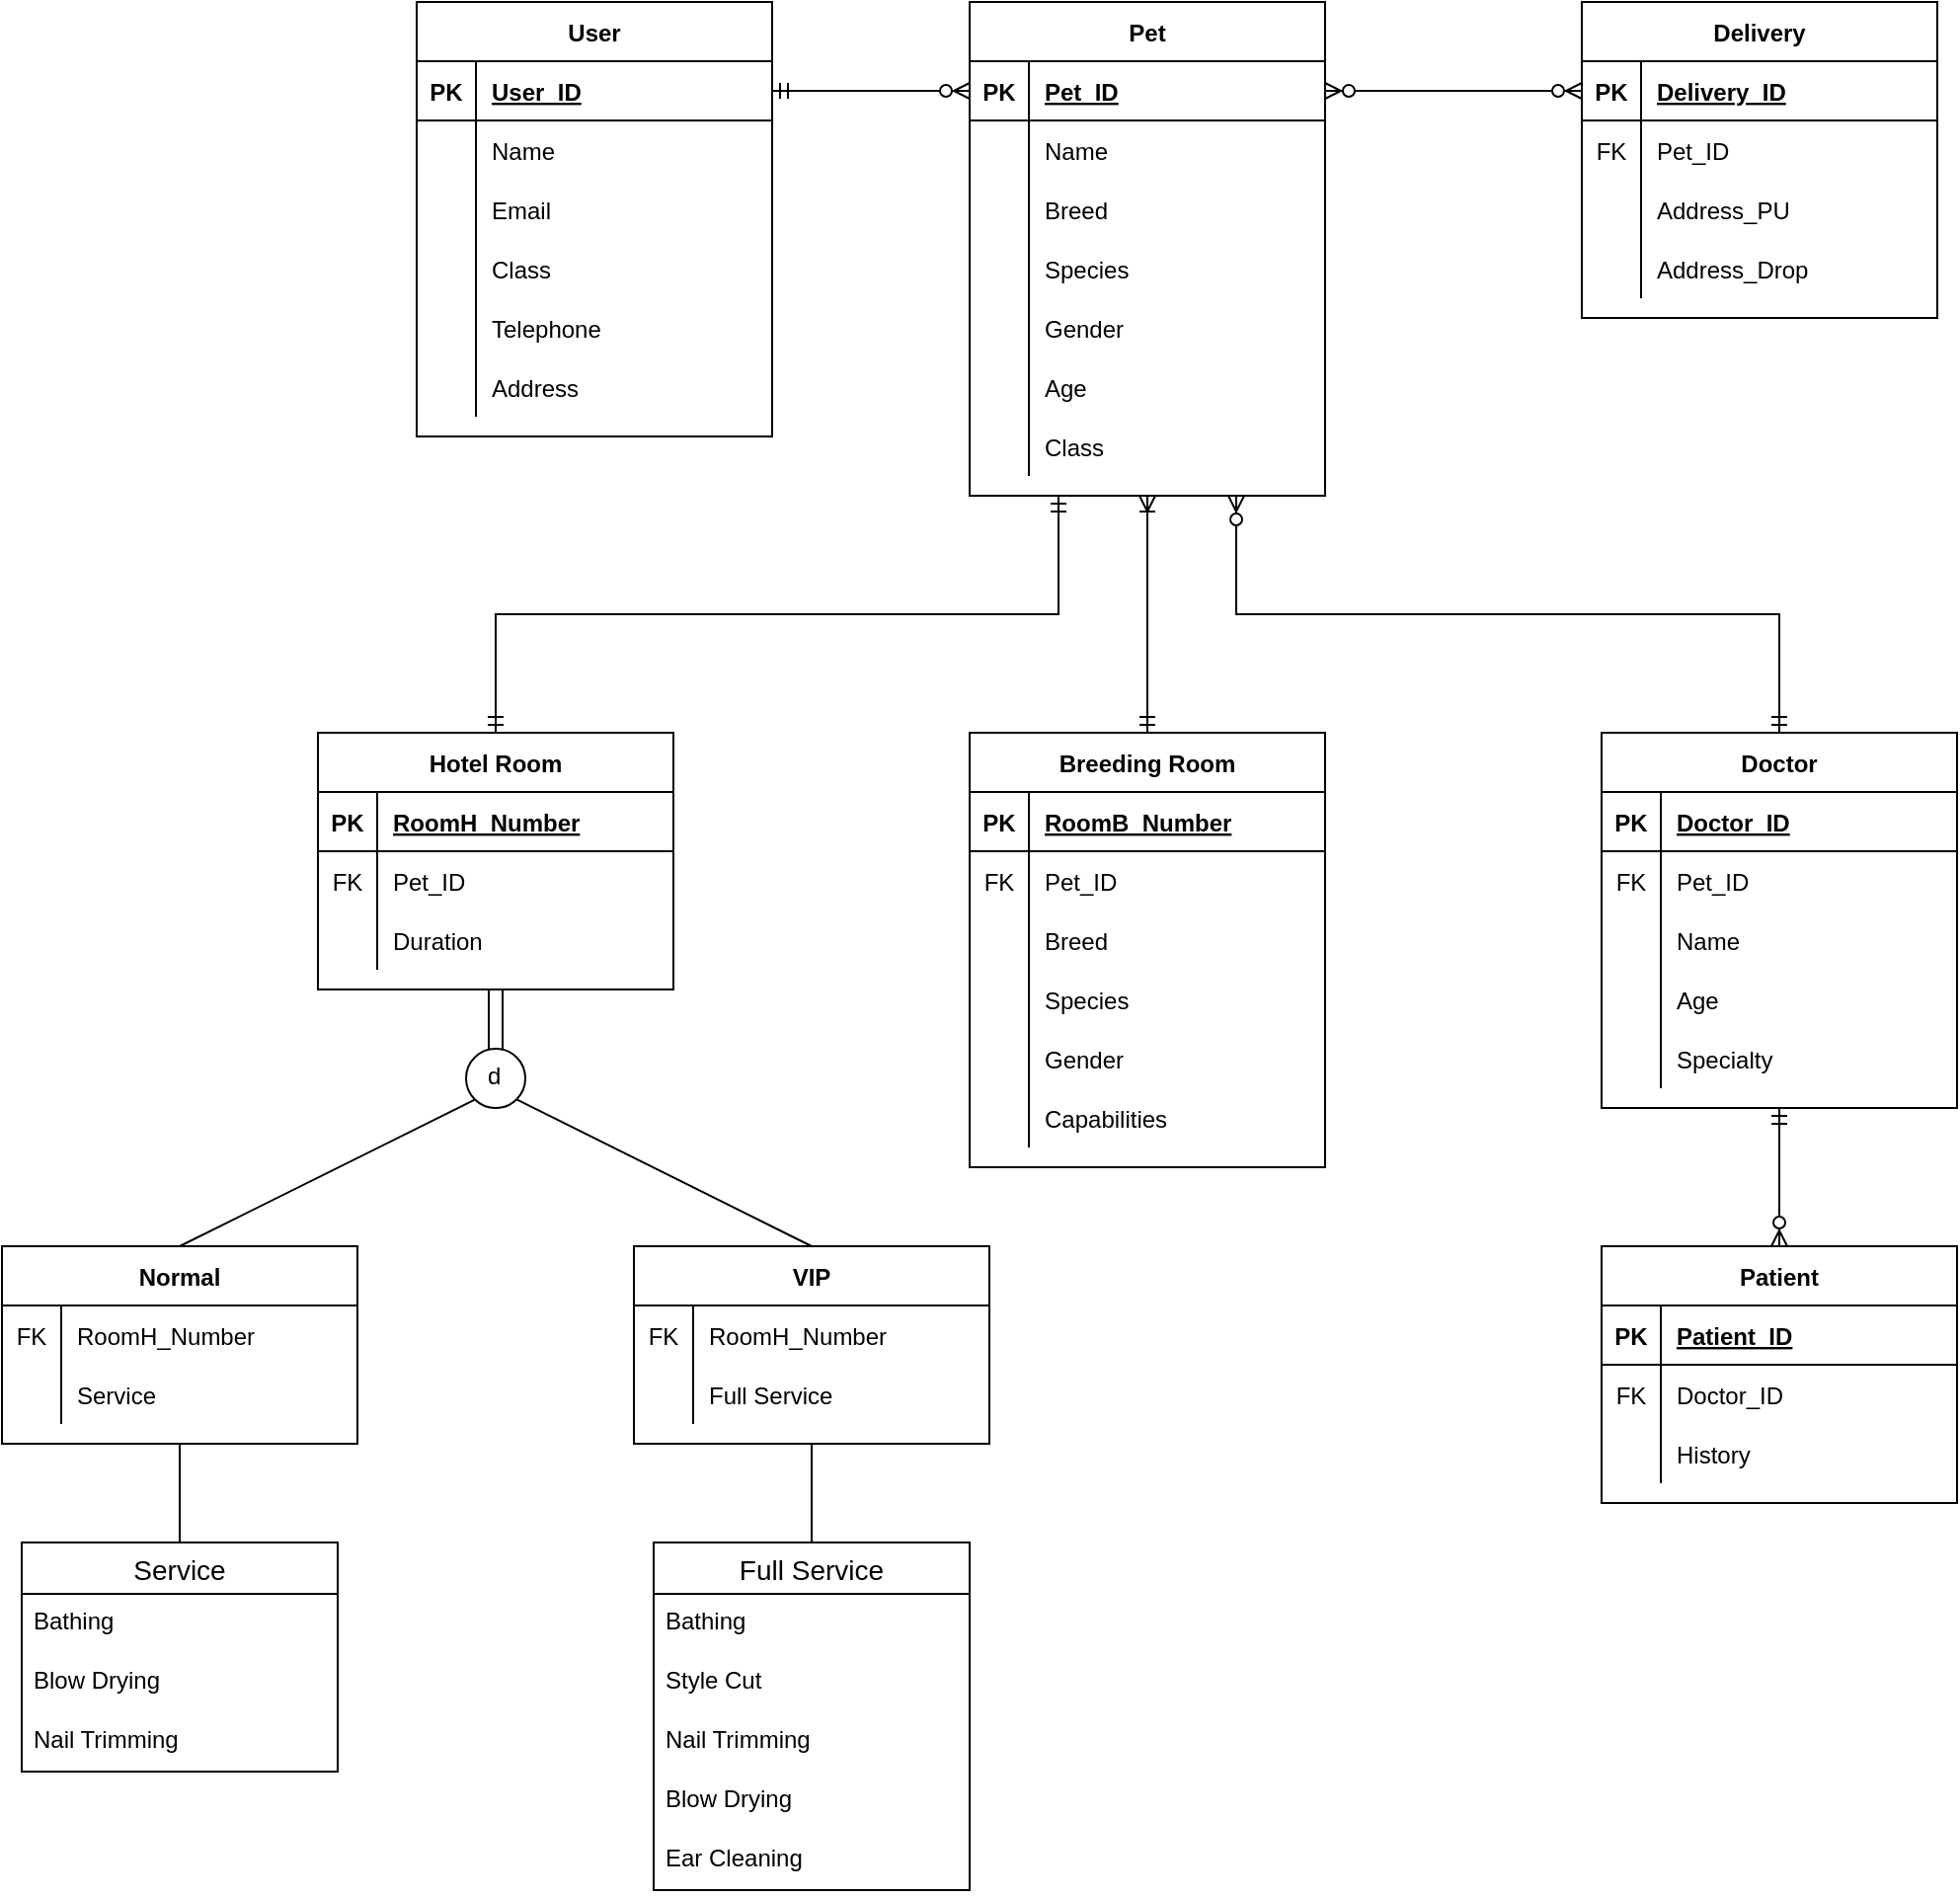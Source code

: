 <mxfile version="15.6.8" type="github">
  <diagram id="2J634cxyii3OIA9NPOQA" name="Page-1">
    <mxGraphModel dx="2052" dy="511" grid="1" gridSize="10" guides="1" tooltips="1" connect="1" arrows="1" fold="1" page="1" pageScale="1" pageWidth="850" pageHeight="1100" math="0" shadow="0">
      <root>
        <mxCell id="0" />
        <mxCell id="1" parent="0" />
        <mxCell id="Y-wysNFGWq9ybCaBHq09-54" value="Pet" style="shape=table;startSize=30;container=1;collapsible=1;childLayout=tableLayout;fixedRows=1;rowLines=0;fontStyle=1;align=center;resizeLast=1;" vertex="1" parent="1">
          <mxGeometry x="380" y="70" width="180" height="250" as="geometry" />
        </mxCell>
        <mxCell id="Y-wysNFGWq9ybCaBHq09-55" value="" style="shape=partialRectangle;collapsible=0;dropTarget=0;pointerEvents=0;fillColor=none;top=0;left=0;bottom=1;right=0;points=[[0,0.5],[1,0.5]];portConstraint=eastwest;" vertex="1" parent="Y-wysNFGWq9ybCaBHq09-54">
          <mxGeometry y="30" width="180" height="30" as="geometry" />
        </mxCell>
        <mxCell id="Y-wysNFGWq9ybCaBHq09-56" value="PK" style="shape=partialRectangle;connectable=0;fillColor=none;top=0;left=0;bottom=0;right=0;fontStyle=1;overflow=hidden;" vertex="1" parent="Y-wysNFGWq9ybCaBHq09-55">
          <mxGeometry width="30" height="30" as="geometry">
            <mxRectangle width="30" height="30" as="alternateBounds" />
          </mxGeometry>
        </mxCell>
        <mxCell id="Y-wysNFGWq9ybCaBHq09-57" value="Pet_ID" style="shape=partialRectangle;connectable=0;fillColor=none;top=0;left=0;bottom=0;right=0;align=left;spacingLeft=6;fontStyle=5;overflow=hidden;" vertex="1" parent="Y-wysNFGWq9ybCaBHq09-55">
          <mxGeometry x="30" width="150" height="30" as="geometry">
            <mxRectangle width="150" height="30" as="alternateBounds" />
          </mxGeometry>
        </mxCell>
        <mxCell id="Y-wysNFGWq9ybCaBHq09-58" value="" style="shape=partialRectangle;collapsible=0;dropTarget=0;pointerEvents=0;fillColor=none;top=0;left=0;bottom=0;right=0;points=[[0,0.5],[1,0.5]];portConstraint=eastwest;" vertex="1" parent="Y-wysNFGWq9ybCaBHq09-54">
          <mxGeometry y="60" width="180" height="30" as="geometry" />
        </mxCell>
        <mxCell id="Y-wysNFGWq9ybCaBHq09-59" value="" style="shape=partialRectangle;connectable=0;fillColor=none;top=0;left=0;bottom=0;right=0;editable=1;overflow=hidden;" vertex="1" parent="Y-wysNFGWq9ybCaBHq09-58">
          <mxGeometry width="30" height="30" as="geometry">
            <mxRectangle width="30" height="30" as="alternateBounds" />
          </mxGeometry>
        </mxCell>
        <mxCell id="Y-wysNFGWq9ybCaBHq09-60" value="Name" style="shape=partialRectangle;connectable=0;fillColor=none;top=0;left=0;bottom=0;right=0;align=left;spacingLeft=6;overflow=hidden;" vertex="1" parent="Y-wysNFGWq9ybCaBHq09-58">
          <mxGeometry x="30" width="150" height="30" as="geometry">
            <mxRectangle width="150" height="30" as="alternateBounds" />
          </mxGeometry>
        </mxCell>
        <mxCell id="Y-wysNFGWq9ybCaBHq09-61" value="" style="shape=partialRectangle;collapsible=0;dropTarget=0;pointerEvents=0;fillColor=none;top=0;left=0;bottom=0;right=0;points=[[0,0.5],[1,0.5]];portConstraint=eastwest;" vertex="1" parent="Y-wysNFGWq9ybCaBHq09-54">
          <mxGeometry y="90" width="180" height="30" as="geometry" />
        </mxCell>
        <mxCell id="Y-wysNFGWq9ybCaBHq09-62" value="" style="shape=partialRectangle;connectable=0;fillColor=none;top=0;left=0;bottom=0;right=0;editable=1;overflow=hidden;" vertex="1" parent="Y-wysNFGWq9ybCaBHq09-61">
          <mxGeometry width="30" height="30" as="geometry">
            <mxRectangle width="30" height="30" as="alternateBounds" />
          </mxGeometry>
        </mxCell>
        <mxCell id="Y-wysNFGWq9ybCaBHq09-63" value="Breed" style="shape=partialRectangle;connectable=0;fillColor=none;top=0;left=0;bottom=0;right=0;align=left;spacingLeft=6;overflow=hidden;" vertex="1" parent="Y-wysNFGWq9ybCaBHq09-61">
          <mxGeometry x="30" width="150" height="30" as="geometry">
            <mxRectangle width="150" height="30" as="alternateBounds" />
          </mxGeometry>
        </mxCell>
        <mxCell id="Y-wysNFGWq9ybCaBHq09-76" style="shape=partialRectangle;collapsible=0;dropTarget=0;pointerEvents=0;fillColor=none;top=0;left=0;bottom=0;right=0;points=[[0,0.5],[1,0.5]];portConstraint=eastwest;" vertex="1" parent="Y-wysNFGWq9ybCaBHq09-54">
          <mxGeometry y="120" width="180" height="30" as="geometry" />
        </mxCell>
        <mxCell id="Y-wysNFGWq9ybCaBHq09-77" style="shape=partialRectangle;connectable=0;fillColor=none;top=0;left=0;bottom=0;right=0;editable=1;overflow=hidden;" vertex="1" parent="Y-wysNFGWq9ybCaBHq09-76">
          <mxGeometry width="30" height="30" as="geometry">
            <mxRectangle width="30" height="30" as="alternateBounds" />
          </mxGeometry>
        </mxCell>
        <mxCell id="Y-wysNFGWq9ybCaBHq09-78" value="Species" style="shape=partialRectangle;connectable=0;fillColor=none;top=0;left=0;bottom=0;right=0;align=left;spacingLeft=6;overflow=hidden;" vertex="1" parent="Y-wysNFGWq9ybCaBHq09-76">
          <mxGeometry x="30" width="150" height="30" as="geometry">
            <mxRectangle width="150" height="30" as="alternateBounds" />
          </mxGeometry>
        </mxCell>
        <mxCell id="Y-wysNFGWq9ybCaBHq09-64" value="" style="shape=partialRectangle;collapsible=0;dropTarget=0;pointerEvents=0;fillColor=none;top=0;left=0;bottom=0;right=0;points=[[0,0.5],[1,0.5]];portConstraint=eastwest;" vertex="1" parent="Y-wysNFGWq9ybCaBHq09-54">
          <mxGeometry y="150" width="180" height="30" as="geometry" />
        </mxCell>
        <mxCell id="Y-wysNFGWq9ybCaBHq09-65" value="" style="shape=partialRectangle;connectable=0;fillColor=none;top=0;left=0;bottom=0;right=0;editable=1;overflow=hidden;" vertex="1" parent="Y-wysNFGWq9ybCaBHq09-64">
          <mxGeometry width="30" height="30" as="geometry">
            <mxRectangle width="30" height="30" as="alternateBounds" />
          </mxGeometry>
        </mxCell>
        <mxCell id="Y-wysNFGWq9ybCaBHq09-66" value="Gender" style="shape=partialRectangle;connectable=0;fillColor=none;top=0;left=0;bottom=0;right=0;align=left;spacingLeft=6;overflow=hidden;" vertex="1" parent="Y-wysNFGWq9ybCaBHq09-64">
          <mxGeometry x="30" width="150" height="30" as="geometry">
            <mxRectangle width="150" height="30" as="alternateBounds" />
          </mxGeometry>
        </mxCell>
        <mxCell id="Y-wysNFGWq9ybCaBHq09-67" style="shape=partialRectangle;collapsible=0;dropTarget=0;pointerEvents=0;fillColor=none;top=0;left=0;bottom=0;right=0;points=[[0,0.5],[1,0.5]];portConstraint=eastwest;" vertex="1" parent="Y-wysNFGWq9ybCaBHq09-54">
          <mxGeometry y="180" width="180" height="30" as="geometry" />
        </mxCell>
        <mxCell id="Y-wysNFGWq9ybCaBHq09-68" style="shape=partialRectangle;connectable=0;fillColor=none;top=0;left=0;bottom=0;right=0;editable=1;overflow=hidden;" vertex="1" parent="Y-wysNFGWq9ybCaBHq09-67">
          <mxGeometry width="30" height="30" as="geometry">
            <mxRectangle width="30" height="30" as="alternateBounds" />
          </mxGeometry>
        </mxCell>
        <mxCell id="Y-wysNFGWq9ybCaBHq09-69" value="Age" style="shape=partialRectangle;connectable=0;fillColor=none;top=0;left=0;bottom=0;right=0;align=left;spacingLeft=6;overflow=hidden;" vertex="1" parent="Y-wysNFGWq9ybCaBHq09-67">
          <mxGeometry x="30" width="150" height="30" as="geometry">
            <mxRectangle width="150" height="30" as="alternateBounds" />
          </mxGeometry>
        </mxCell>
        <mxCell id="Y-wysNFGWq9ybCaBHq09-73" style="shape=partialRectangle;collapsible=0;dropTarget=0;pointerEvents=0;fillColor=none;top=0;left=0;bottom=0;right=0;points=[[0,0.5],[1,0.5]];portConstraint=eastwest;" vertex="1" parent="Y-wysNFGWq9ybCaBHq09-54">
          <mxGeometry y="210" width="180" height="30" as="geometry" />
        </mxCell>
        <mxCell id="Y-wysNFGWq9ybCaBHq09-74" style="shape=partialRectangle;connectable=0;fillColor=none;top=0;left=0;bottom=0;right=0;editable=1;overflow=hidden;" vertex="1" parent="Y-wysNFGWq9ybCaBHq09-73">
          <mxGeometry width="30" height="30" as="geometry">
            <mxRectangle width="30" height="30" as="alternateBounds" />
          </mxGeometry>
        </mxCell>
        <mxCell id="Y-wysNFGWq9ybCaBHq09-75" value="Class" style="shape=partialRectangle;connectable=0;fillColor=none;top=0;left=0;bottom=0;right=0;align=left;spacingLeft=6;overflow=hidden;" vertex="1" parent="Y-wysNFGWq9ybCaBHq09-73">
          <mxGeometry x="30" width="150" height="30" as="geometry">
            <mxRectangle width="150" height="30" as="alternateBounds" />
          </mxGeometry>
        </mxCell>
        <mxCell id="Y-wysNFGWq9ybCaBHq09-141" value="Delivery" style="shape=table;startSize=30;container=1;collapsible=1;childLayout=tableLayout;fixedRows=1;rowLines=0;fontStyle=1;align=center;resizeLast=1;" vertex="1" parent="1">
          <mxGeometry x="690" y="70" width="180" height="160" as="geometry" />
        </mxCell>
        <mxCell id="Y-wysNFGWq9ybCaBHq09-142" value="" style="shape=partialRectangle;collapsible=0;dropTarget=0;pointerEvents=0;fillColor=none;top=0;left=0;bottom=1;right=0;points=[[0,0.5],[1,0.5]];portConstraint=eastwest;" vertex="1" parent="Y-wysNFGWq9ybCaBHq09-141">
          <mxGeometry y="30" width="180" height="30" as="geometry" />
        </mxCell>
        <mxCell id="Y-wysNFGWq9ybCaBHq09-143" value="PK" style="shape=partialRectangle;connectable=0;fillColor=none;top=0;left=0;bottom=0;right=0;fontStyle=1;overflow=hidden;" vertex="1" parent="Y-wysNFGWq9ybCaBHq09-142">
          <mxGeometry width="30" height="30" as="geometry">
            <mxRectangle width="30" height="30" as="alternateBounds" />
          </mxGeometry>
        </mxCell>
        <mxCell id="Y-wysNFGWq9ybCaBHq09-144" value="Delivery_ID" style="shape=partialRectangle;connectable=0;fillColor=none;top=0;left=0;bottom=0;right=0;align=left;spacingLeft=6;fontStyle=5;overflow=hidden;" vertex="1" parent="Y-wysNFGWq9ybCaBHq09-142">
          <mxGeometry x="30" width="150" height="30" as="geometry">
            <mxRectangle width="150" height="30" as="alternateBounds" />
          </mxGeometry>
        </mxCell>
        <mxCell id="Y-wysNFGWq9ybCaBHq09-145" value="" style="shape=partialRectangle;collapsible=0;dropTarget=0;pointerEvents=0;fillColor=none;top=0;left=0;bottom=0;right=0;points=[[0,0.5],[1,0.5]];portConstraint=eastwest;" vertex="1" parent="Y-wysNFGWq9ybCaBHq09-141">
          <mxGeometry y="60" width="180" height="30" as="geometry" />
        </mxCell>
        <mxCell id="Y-wysNFGWq9ybCaBHq09-146" value="FK" style="shape=partialRectangle;connectable=0;fillColor=none;top=0;left=0;bottom=0;right=0;editable=1;overflow=hidden;" vertex="1" parent="Y-wysNFGWq9ybCaBHq09-145">
          <mxGeometry width="30" height="30" as="geometry">
            <mxRectangle width="30" height="30" as="alternateBounds" />
          </mxGeometry>
        </mxCell>
        <mxCell id="Y-wysNFGWq9ybCaBHq09-147" value="Pet_ID" style="shape=partialRectangle;connectable=0;fillColor=none;top=0;left=0;bottom=0;right=0;align=left;spacingLeft=6;overflow=hidden;" vertex="1" parent="Y-wysNFGWq9ybCaBHq09-145">
          <mxGeometry x="30" width="150" height="30" as="geometry">
            <mxRectangle width="150" height="30" as="alternateBounds" />
          </mxGeometry>
        </mxCell>
        <mxCell id="Y-wysNFGWq9ybCaBHq09-148" value="" style="shape=partialRectangle;collapsible=0;dropTarget=0;pointerEvents=0;fillColor=none;top=0;left=0;bottom=0;right=0;points=[[0,0.5],[1,0.5]];portConstraint=eastwest;" vertex="1" parent="Y-wysNFGWq9ybCaBHq09-141">
          <mxGeometry y="90" width="180" height="30" as="geometry" />
        </mxCell>
        <mxCell id="Y-wysNFGWq9ybCaBHq09-149" value="" style="shape=partialRectangle;connectable=0;fillColor=none;top=0;left=0;bottom=0;right=0;editable=1;overflow=hidden;" vertex="1" parent="Y-wysNFGWq9ybCaBHq09-148">
          <mxGeometry width="30" height="30" as="geometry">
            <mxRectangle width="30" height="30" as="alternateBounds" />
          </mxGeometry>
        </mxCell>
        <mxCell id="Y-wysNFGWq9ybCaBHq09-150" value="Address_PU" style="shape=partialRectangle;connectable=0;fillColor=none;top=0;left=0;bottom=0;right=0;align=left;spacingLeft=6;overflow=hidden;" vertex="1" parent="Y-wysNFGWq9ybCaBHq09-148">
          <mxGeometry x="30" width="150" height="30" as="geometry">
            <mxRectangle width="150" height="30" as="alternateBounds" />
          </mxGeometry>
        </mxCell>
        <mxCell id="Y-wysNFGWq9ybCaBHq09-151" value="" style="shape=partialRectangle;collapsible=0;dropTarget=0;pointerEvents=0;fillColor=none;top=0;left=0;bottom=0;right=0;points=[[0,0.5],[1,0.5]];portConstraint=eastwest;" vertex="1" parent="Y-wysNFGWq9ybCaBHq09-141">
          <mxGeometry y="120" width="180" height="30" as="geometry" />
        </mxCell>
        <mxCell id="Y-wysNFGWq9ybCaBHq09-152" value="" style="shape=partialRectangle;connectable=0;fillColor=none;top=0;left=0;bottom=0;right=0;editable=1;overflow=hidden;" vertex="1" parent="Y-wysNFGWq9ybCaBHq09-151">
          <mxGeometry width="30" height="30" as="geometry">
            <mxRectangle width="30" height="30" as="alternateBounds" />
          </mxGeometry>
        </mxCell>
        <mxCell id="Y-wysNFGWq9ybCaBHq09-153" value="Address_Drop" style="shape=partialRectangle;connectable=0;fillColor=none;top=0;left=0;bottom=0;right=0;align=left;spacingLeft=6;overflow=hidden;" vertex="1" parent="Y-wysNFGWq9ybCaBHq09-151">
          <mxGeometry x="30" width="150" height="30" as="geometry">
            <mxRectangle width="150" height="30" as="alternateBounds" />
          </mxGeometry>
        </mxCell>
        <mxCell id="Y-wysNFGWq9ybCaBHq09-167" value="Hotel Room" style="shape=table;startSize=30;container=1;collapsible=1;childLayout=tableLayout;fixedRows=1;rowLines=0;fontStyle=1;align=center;resizeLast=1;" vertex="1" parent="1">
          <mxGeometry x="50" y="440" width="180" height="130" as="geometry" />
        </mxCell>
        <mxCell id="Y-wysNFGWq9ybCaBHq09-168" value="" style="shape=partialRectangle;collapsible=0;dropTarget=0;pointerEvents=0;fillColor=none;top=0;left=0;bottom=1;right=0;points=[[0,0.5],[1,0.5]];portConstraint=eastwest;" vertex="1" parent="Y-wysNFGWq9ybCaBHq09-167">
          <mxGeometry y="30" width="180" height="30" as="geometry" />
        </mxCell>
        <mxCell id="Y-wysNFGWq9ybCaBHq09-169" value="PK" style="shape=partialRectangle;connectable=0;fillColor=none;top=0;left=0;bottom=0;right=0;fontStyle=1;overflow=hidden;" vertex="1" parent="Y-wysNFGWq9ybCaBHq09-168">
          <mxGeometry width="30" height="30" as="geometry">
            <mxRectangle width="30" height="30" as="alternateBounds" />
          </mxGeometry>
        </mxCell>
        <mxCell id="Y-wysNFGWq9ybCaBHq09-170" value="RoomH_Number" style="shape=partialRectangle;connectable=0;fillColor=none;top=0;left=0;bottom=0;right=0;align=left;spacingLeft=6;fontStyle=5;overflow=hidden;" vertex="1" parent="Y-wysNFGWq9ybCaBHq09-168">
          <mxGeometry x="30" width="150" height="30" as="geometry">
            <mxRectangle width="150" height="30" as="alternateBounds" />
          </mxGeometry>
        </mxCell>
        <mxCell id="Y-wysNFGWq9ybCaBHq09-171" value="" style="shape=partialRectangle;collapsible=0;dropTarget=0;pointerEvents=0;fillColor=none;top=0;left=0;bottom=0;right=0;points=[[0,0.5],[1,0.5]];portConstraint=eastwest;" vertex="1" parent="Y-wysNFGWq9ybCaBHq09-167">
          <mxGeometry y="60" width="180" height="30" as="geometry" />
        </mxCell>
        <mxCell id="Y-wysNFGWq9ybCaBHq09-172" value="FK" style="shape=partialRectangle;connectable=0;fillColor=none;top=0;left=0;bottom=0;right=0;editable=1;overflow=hidden;" vertex="1" parent="Y-wysNFGWq9ybCaBHq09-171">
          <mxGeometry width="30" height="30" as="geometry">
            <mxRectangle width="30" height="30" as="alternateBounds" />
          </mxGeometry>
        </mxCell>
        <mxCell id="Y-wysNFGWq9ybCaBHq09-173" value="Pet_ID" style="shape=partialRectangle;connectable=0;fillColor=none;top=0;left=0;bottom=0;right=0;align=left;spacingLeft=6;overflow=hidden;" vertex="1" parent="Y-wysNFGWq9ybCaBHq09-171">
          <mxGeometry x="30" width="150" height="30" as="geometry">
            <mxRectangle width="150" height="30" as="alternateBounds" />
          </mxGeometry>
        </mxCell>
        <mxCell id="Y-wysNFGWq9ybCaBHq09-177" value="" style="shape=partialRectangle;collapsible=0;dropTarget=0;pointerEvents=0;fillColor=none;top=0;left=0;bottom=0;right=0;points=[[0,0.5],[1,0.5]];portConstraint=eastwest;" vertex="1" parent="Y-wysNFGWq9ybCaBHq09-167">
          <mxGeometry y="90" width="180" height="30" as="geometry" />
        </mxCell>
        <mxCell id="Y-wysNFGWq9ybCaBHq09-178" value="" style="shape=partialRectangle;connectable=0;fillColor=none;top=0;left=0;bottom=0;right=0;editable=1;overflow=hidden;" vertex="1" parent="Y-wysNFGWq9ybCaBHq09-177">
          <mxGeometry width="30" height="30" as="geometry">
            <mxRectangle width="30" height="30" as="alternateBounds" />
          </mxGeometry>
        </mxCell>
        <mxCell id="Y-wysNFGWq9ybCaBHq09-179" value="Duration" style="shape=partialRectangle;connectable=0;fillColor=none;top=0;left=0;bottom=0;right=0;align=left;spacingLeft=6;overflow=hidden;" vertex="1" parent="Y-wysNFGWq9ybCaBHq09-177">
          <mxGeometry x="30" width="150" height="30" as="geometry">
            <mxRectangle width="150" height="30" as="alternateBounds" />
          </mxGeometry>
        </mxCell>
        <mxCell id="Y-wysNFGWq9ybCaBHq09-180" value="Breeding Room" style="shape=table;startSize=30;container=1;collapsible=1;childLayout=tableLayout;fixedRows=1;rowLines=0;fontStyle=1;align=center;resizeLast=1;" vertex="1" parent="1">
          <mxGeometry x="380" y="440" width="180" height="220" as="geometry" />
        </mxCell>
        <mxCell id="Y-wysNFGWq9ybCaBHq09-181" value="" style="shape=partialRectangle;collapsible=0;dropTarget=0;pointerEvents=0;fillColor=none;top=0;left=0;bottom=1;right=0;points=[[0,0.5],[1,0.5]];portConstraint=eastwest;" vertex="1" parent="Y-wysNFGWq9ybCaBHq09-180">
          <mxGeometry y="30" width="180" height="30" as="geometry" />
        </mxCell>
        <mxCell id="Y-wysNFGWq9ybCaBHq09-182" value="PK" style="shape=partialRectangle;connectable=0;fillColor=none;top=0;left=0;bottom=0;right=0;fontStyle=1;overflow=hidden;" vertex="1" parent="Y-wysNFGWq9ybCaBHq09-181">
          <mxGeometry width="30" height="30" as="geometry">
            <mxRectangle width="30" height="30" as="alternateBounds" />
          </mxGeometry>
        </mxCell>
        <mxCell id="Y-wysNFGWq9ybCaBHq09-183" value="RoomB_Number" style="shape=partialRectangle;connectable=0;fillColor=none;top=0;left=0;bottom=0;right=0;align=left;spacingLeft=6;fontStyle=5;overflow=hidden;" vertex="1" parent="Y-wysNFGWq9ybCaBHq09-181">
          <mxGeometry x="30" width="150" height="30" as="geometry">
            <mxRectangle width="150" height="30" as="alternateBounds" />
          </mxGeometry>
        </mxCell>
        <mxCell id="Y-wysNFGWq9ybCaBHq09-184" value="" style="shape=partialRectangle;collapsible=0;dropTarget=0;pointerEvents=0;fillColor=none;top=0;left=0;bottom=0;right=0;points=[[0,0.5],[1,0.5]];portConstraint=eastwest;" vertex="1" parent="Y-wysNFGWq9ybCaBHq09-180">
          <mxGeometry y="60" width="180" height="30" as="geometry" />
        </mxCell>
        <mxCell id="Y-wysNFGWq9ybCaBHq09-185" value="FK" style="shape=partialRectangle;connectable=0;fillColor=none;top=0;left=0;bottom=0;right=0;editable=1;overflow=hidden;" vertex="1" parent="Y-wysNFGWq9ybCaBHq09-184">
          <mxGeometry width="30" height="30" as="geometry">
            <mxRectangle width="30" height="30" as="alternateBounds" />
          </mxGeometry>
        </mxCell>
        <mxCell id="Y-wysNFGWq9ybCaBHq09-186" value="Pet_ID" style="shape=partialRectangle;connectable=0;fillColor=none;top=0;left=0;bottom=0;right=0;align=left;spacingLeft=6;overflow=hidden;" vertex="1" parent="Y-wysNFGWq9ybCaBHq09-184">
          <mxGeometry x="30" width="150" height="30" as="geometry">
            <mxRectangle width="150" height="30" as="alternateBounds" />
          </mxGeometry>
        </mxCell>
        <mxCell id="Y-wysNFGWq9ybCaBHq09-187" value="" style="shape=partialRectangle;collapsible=0;dropTarget=0;pointerEvents=0;fillColor=none;top=0;left=0;bottom=0;right=0;points=[[0,0.5],[1,0.5]];portConstraint=eastwest;" vertex="1" parent="Y-wysNFGWq9ybCaBHq09-180">
          <mxGeometry y="90" width="180" height="30" as="geometry" />
        </mxCell>
        <mxCell id="Y-wysNFGWq9ybCaBHq09-188" value="" style="shape=partialRectangle;connectable=0;fillColor=none;top=0;left=0;bottom=0;right=0;editable=1;overflow=hidden;" vertex="1" parent="Y-wysNFGWq9ybCaBHq09-187">
          <mxGeometry width="30" height="30" as="geometry">
            <mxRectangle width="30" height="30" as="alternateBounds" />
          </mxGeometry>
        </mxCell>
        <mxCell id="Y-wysNFGWq9ybCaBHq09-189" value="Breed" style="shape=partialRectangle;connectable=0;fillColor=none;top=0;left=0;bottom=0;right=0;align=left;spacingLeft=6;overflow=hidden;" vertex="1" parent="Y-wysNFGWq9ybCaBHq09-187">
          <mxGeometry x="30" width="150" height="30" as="geometry">
            <mxRectangle width="150" height="30" as="alternateBounds" />
          </mxGeometry>
        </mxCell>
        <mxCell id="Y-wysNFGWq9ybCaBHq09-190" value="" style="shape=partialRectangle;collapsible=0;dropTarget=0;pointerEvents=0;fillColor=none;top=0;left=0;bottom=0;right=0;points=[[0,0.5],[1,0.5]];portConstraint=eastwest;" vertex="1" parent="Y-wysNFGWq9ybCaBHq09-180">
          <mxGeometry y="120" width="180" height="30" as="geometry" />
        </mxCell>
        <mxCell id="Y-wysNFGWq9ybCaBHq09-191" value="" style="shape=partialRectangle;connectable=0;fillColor=none;top=0;left=0;bottom=0;right=0;editable=1;overflow=hidden;" vertex="1" parent="Y-wysNFGWq9ybCaBHq09-190">
          <mxGeometry width="30" height="30" as="geometry">
            <mxRectangle width="30" height="30" as="alternateBounds" />
          </mxGeometry>
        </mxCell>
        <mxCell id="Y-wysNFGWq9ybCaBHq09-192" value="Species" style="shape=partialRectangle;connectable=0;fillColor=none;top=0;left=0;bottom=0;right=0;align=left;spacingLeft=6;overflow=hidden;" vertex="1" parent="Y-wysNFGWq9ybCaBHq09-190">
          <mxGeometry x="30" width="150" height="30" as="geometry">
            <mxRectangle width="150" height="30" as="alternateBounds" />
          </mxGeometry>
        </mxCell>
        <mxCell id="Y-wysNFGWq9ybCaBHq09-290" style="shape=partialRectangle;collapsible=0;dropTarget=0;pointerEvents=0;fillColor=none;top=0;left=0;bottom=0;right=0;points=[[0,0.5],[1,0.5]];portConstraint=eastwest;" vertex="1" parent="Y-wysNFGWq9ybCaBHq09-180">
          <mxGeometry y="150" width="180" height="30" as="geometry" />
        </mxCell>
        <mxCell id="Y-wysNFGWq9ybCaBHq09-291" style="shape=partialRectangle;connectable=0;fillColor=none;top=0;left=0;bottom=0;right=0;editable=1;overflow=hidden;" vertex="1" parent="Y-wysNFGWq9ybCaBHq09-290">
          <mxGeometry width="30" height="30" as="geometry">
            <mxRectangle width="30" height="30" as="alternateBounds" />
          </mxGeometry>
        </mxCell>
        <mxCell id="Y-wysNFGWq9ybCaBHq09-292" value="Gender" style="shape=partialRectangle;connectable=0;fillColor=none;top=0;left=0;bottom=0;right=0;align=left;spacingLeft=6;overflow=hidden;" vertex="1" parent="Y-wysNFGWq9ybCaBHq09-290">
          <mxGeometry x="30" width="150" height="30" as="geometry">
            <mxRectangle width="150" height="30" as="alternateBounds" />
          </mxGeometry>
        </mxCell>
        <mxCell id="Y-wysNFGWq9ybCaBHq09-279" style="shape=partialRectangle;collapsible=0;dropTarget=0;pointerEvents=0;fillColor=none;top=0;left=0;bottom=0;right=0;points=[[0,0.5],[1,0.5]];portConstraint=eastwest;" vertex="1" parent="Y-wysNFGWq9ybCaBHq09-180">
          <mxGeometry y="180" width="180" height="30" as="geometry" />
        </mxCell>
        <mxCell id="Y-wysNFGWq9ybCaBHq09-280" style="shape=partialRectangle;connectable=0;fillColor=none;top=0;left=0;bottom=0;right=0;editable=1;overflow=hidden;" vertex="1" parent="Y-wysNFGWq9ybCaBHq09-279">
          <mxGeometry width="30" height="30" as="geometry">
            <mxRectangle width="30" height="30" as="alternateBounds" />
          </mxGeometry>
        </mxCell>
        <mxCell id="Y-wysNFGWq9ybCaBHq09-281" value="Capabilities" style="shape=partialRectangle;connectable=0;fillColor=none;top=0;left=0;bottom=0;right=0;align=left;spacingLeft=6;overflow=hidden;" vertex="1" parent="Y-wysNFGWq9ybCaBHq09-279">
          <mxGeometry x="30" width="150" height="30" as="geometry">
            <mxRectangle width="150" height="30" as="alternateBounds" />
          </mxGeometry>
        </mxCell>
        <mxCell id="Y-wysNFGWq9ybCaBHq09-193" value="Normal" style="shape=table;startSize=30;container=1;collapsible=1;childLayout=tableLayout;fixedRows=1;rowLines=0;fontStyle=1;align=center;resizeLast=1;" vertex="1" parent="1">
          <mxGeometry x="-110" y="700" width="180" height="100" as="geometry" />
        </mxCell>
        <mxCell id="Y-wysNFGWq9ybCaBHq09-197" value="" style="shape=partialRectangle;collapsible=0;dropTarget=0;pointerEvents=0;fillColor=none;top=0;left=0;bottom=0;right=0;points=[[0,0.5],[1,0.5]];portConstraint=eastwest;" vertex="1" parent="Y-wysNFGWq9ybCaBHq09-193">
          <mxGeometry y="30" width="180" height="30" as="geometry" />
        </mxCell>
        <mxCell id="Y-wysNFGWq9ybCaBHq09-198" value="FK" style="shape=partialRectangle;connectable=0;fillColor=none;top=0;left=0;bottom=0;right=0;editable=1;overflow=hidden;" vertex="1" parent="Y-wysNFGWq9ybCaBHq09-197">
          <mxGeometry width="30" height="30" as="geometry">
            <mxRectangle width="30" height="30" as="alternateBounds" />
          </mxGeometry>
        </mxCell>
        <mxCell id="Y-wysNFGWq9ybCaBHq09-199" value="RoomH_Number" style="shape=partialRectangle;connectable=0;fillColor=none;top=0;left=0;bottom=0;right=0;align=left;spacingLeft=6;overflow=hidden;" vertex="1" parent="Y-wysNFGWq9ybCaBHq09-197">
          <mxGeometry x="30" width="150" height="30" as="geometry">
            <mxRectangle width="150" height="30" as="alternateBounds" />
          </mxGeometry>
        </mxCell>
        <mxCell id="Y-wysNFGWq9ybCaBHq09-200" value="" style="shape=partialRectangle;collapsible=0;dropTarget=0;pointerEvents=0;fillColor=none;top=0;left=0;bottom=0;right=0;points=[[0,0.5],[1,0.5]];portConstraint=eastwest;" vertex="1" parent="Y-wysNFGWq9ybCaBHq09-193">
          <mxGeometry y="60" width="180" height="30" as="geometry" />
        </mxCell>
        <mxCell id="Y-wysNFGWq9ybCaBHq09-201" value="" style="shape=partialRectangle;connectable=0;fillColor=none;top=0;left=0;bottom=0;right=0;editable=1;overflow=hidden;" vertex="1" parent="Y-wysNFGWq9ybCaBHq09-200">
          <mxGeometry width="30" height="30" as="geometry">
            <mxRectangle width="30" height="30" as="alternateBounds" />
          </mxGeometry>
        </mxCell>
        <mxCell id="Y-wysNFGWq9ybCaBHq09-202" value="Service" style="shape=partialRectangle;connectable=0;fillColor=none;top=0;left=0;bottom=0;right=0;align=left;spacingLeft=6;overflow=hidden;" vertex="1" parent="Y-wysNFGWq9ybCaBHq09-200">
          <mxGeometry x="30" width="150" height="30" as="geometry">
            <mxRectangle width="150" height="30" as="alternateBounds" />
          </mxGeometry>
        </mxCell>
        <mxCell id="Y-wysNFGWq9ybCaBHq09-219" value="Patient" style="shape=table;startSize=30;container=1;collapsible=1;childLayout=tableLayout;fixedRows=1;rowLines=0;fontStyle=1;align=center;resizeLast=1;" vertex="1" parent="1">
          <mxGeometry x="700" y="700" width="180" height="130" as="geometry" />
        </mxCell>
        <mxCell id="Y-wysNFGWq9ybCaBHq09-220" value="" style="shape=partialRectangle;collapsible=0;dropTarget=0;pointerEvents=0;fillColor=none;top=0;left=0;bottom=1;right=0;points=[[0,0.5],[1,0.5]];portConstraint=eastwest;" vertex="1" parent="Y-wysNFGWq9ybCaBHq09-219">
          <mxGeometry y="30" width="180" height="30" as="geometry" />
        </mxCell>
        <mxCell id="Y-wysNFGWq9ybCaBHq09-221" value="PK" style="shape=partialRectangle;connectable=0;fillColor=none;top=0;left=0;bottom=0;right=0;fontStyle=1;overflow=hidden;" vertex="1" parent="Y-wysNFGWq9ybCaBHq09-220">
          <mxGeometry width="30" height="30" as="geometry">
            <mxRectangle width="30" height="30" as="alternateBounds" />
          </mxGeometry>
        </mxCell>
        <mxCell id="Y-wysNFGWq9ybCaBHq09-222" value="Patient_ID" style="shape=partialRectangle;connectable=0;fillColor=none;top=0;left=0;bottom=0;right=0;align=left;spacingLeft=6;fontStyle=5;overflow=hidden;" vertex="1" parent="Y-wysNFGWq9ybCaBHq09-220">
          <mxGeometry x="30" width="150" height="30" as="geometry">
            <mxRectangle width="150" height="30" as="alternateBounds" />
          </mxGeometry>
        </mxCell>
        <mxCell id="Y-wysNFGWq9ybCaBHq09-223" value="" style="shape=partialRectangle;collapsible=0;dropTarget=0;pointerEvents=0;fillColor=none;top=0;left=0;bottom=0;right=0;points=[[0,0.5],[1,0.5]];portConstraint=eastwest;" vertex="1" parent="Y-wysNFGWq9ybCaBHq09-219">
          <mxGeometry y="60" width="180" height="30" as="geometry" />
        </mxCell>
        <mxCell id="Y-wysNFGWq9ybCaBHq09-224" value="FK" style="shape=partialRectangle;connectable=0;fillColor=none;top=0;left=0;bottom=0;right=0;editable=1;overflow=hidden;" vertex="1" parent="Y-wysNFGWq9ybCaBHq09-223">
          <mxGeometry width="30" height="30" as="geometry">
            <mxRectangle width="30" height="30" as="alternateBounds" />
          </mxGeometry>
        </mxCell>
        <mxCell id="Y-wysNFGWq9ybCaBHq09-225" value="Doctor_ID" style="shape=partialRectangle;connectable=0;fillColor=none;top=0;left=0;bottom=0;right=0;align=left;spacingLeft=6;overflow=hidden;" vertex="1" parent="Y-wysNFGWq9ybCaBHq09-223">
          <mxGeometry x="30" width="150" height="30" as="geometry">
            <mxRectangle width="150" height="30" as="alternateBounds" />
          </mxGeometry>
        </mxCell>
        <mxCell id="Y-wysNFGWq9ybCaBHq09-226" value="" style="shape=partialRectangle;collapsible=0;dropTarget=0;pointerEvents=0;fillColor=none;top=0;left=0;bottom=0;right=0;points=[[0,0.5],[1,0.5]];portConstraint=eastwest;" vertex="1" parent="Y-wysNFGWq9ybCaBHq09-219">
          <mxGeometry y="90" width="180" height="30" as="geometry" />
        </mxCell>
        <mxCell id="Y-wysNFGWq9ybCaBHq09-227" value="" style="shape=partialRectangle;connectable=0;fillColor=none;top=0;left=0;bottom=0;right=0;editable=1;overflow=hidden;" vertex="1" parent="Y-wysNFGWq9ybCaBHq09-226">
          <mxGeometry width="30" height="30" as="geometry">
            <mxRectangle width="30" height="30" as="alternateBounds" />
          </mxGeometry>
        </mxCell>
        <mxCell id="Y-wysNFGWq9ybCaBHq09-228" value="History" style="shape=partialRectangle;connectable=0;fillColor=none;top=0;left=0;bottom=0;right=0;align=left;spacingLeft=6;overflow=hidden;" vertex="1" parent="Y-wysNFGWq9ybCaBHq09-226">
          <mxGeometry x="30" width="150" height="30" as="geometry">
            <mxRectangle width="150" height="30" as="alternateBounds" />
          </mxGeometry>
        </mxCell>
        <mxCell id="Y-wysNFGWq9ybCaBHq09-242" value="Doctor" style="shape=table;startSize=30;container=1;collapsible=1;childLayout=tableLayout;fixedRows=1;rowLines=0;fontStyle=1;align=center;resizeLast=1;" vertex="1" parent="1">
          <mxGeometry x="700" y="440" width="180" height="190" as="geometry" />
        </mxCell>
        <mxCell id="Y-wysNFGWq9ybCaBHq09-243" value="" style="shape=partialRectangle;collapsible=0;dropTarget=0;pointerEvents=0;fillColor=none;top=0;left=0;bottom=1;right=0;points=[[0,0.5],[1,0.5]];portConstraint=eastwest;" vertex="1" parent="Y-wysNFGWq9ybCaBHq09-242">
          <mxGeometry y="30" width="180" height="30" as="geometry" />
        </mxCell>
        <mxCell id="Y-wysNFGWq9ybCaBHq09-244" value="PK" style="shape=partialRectangle;connectable=0;fillColor=none;top=0;left=0;bottom=0;right=0;fontStyle=1;overflow=hidden;" vertex="1" parent="Y-wysNFGWq9ybCaBHq09-243">
          <mxGeometry width="30" height="30" as="geometry">
            <mxRectangle width="30" height="30" as="alternateBounds" />
          </mxGeometry>
        </mxCell>
        <mxCell id="Y-wysNFGWq9ybCaBHq09-245" value="Doctor_ID" style="shape=partialRectangle;connectable=0;fillColor=none;top=0;left=0;bottom=0;right=0;align=left;spacingLeft=6;fontStyle=5;overflow=hidden;" vertex="1" parent="Y-wysNFGWq9ybCaBHq09-243">
          <mxGeometry x="30" width="150" height="30" as="geometry">
            <mxRectangle width="150" height="30" as="alternateBounds" />
          </mxGeometry>
        </mxCell>
        <mxCell id="Y-wysNFGWq9ybCaBHq09-319" style="shape=partialRectangle;collapsible=0;dropTarget=0;pointerEvents=0;fillColor=none;top=0;left=0;bottom=0;right=0;points=[[0,0.5],[1,0.5]];portConstraint=eastwest;" vertex="1" parent="Y-wysNFGWq9ybCaBHq09-242">
          <mxGeometry y="60" width="180" height="30" as="geometry" />
        </mxCell>
        <mxCell id="Y-wysNFGWq9ybCaBHq09-320" value="FK" style="shape=partialRectangle;connectable=0;fillColor=none;top=0;left=0;bottom=0;right=0;editable=1;overflow=hidden;" vertex="1" parent="Y-wysNFGWq9ybCaBHq09-319">
          <mxGeometry width="30" height="30" as="geometry">
            <mxRectangle width="30" height="30" as="alternateBounds" />
          </mxGeometry>
        </mxCell>
        <mxCell id="Y-wysNFGWq9ybCaBHq09-321" value="Pet_ID" style="shape=partialRectangle;connectable=0;fillColor=none;top=0;left=0;bottom=0;right=0;align=left;spacingLeft=6;overflow=hidden;" vertex="1" parent="Y-wysNFGWq9ybCaBHq09-319">
          <mxGeometry x="30" width="150" height="30" as="geometry">
            <mxRectangle width="150" height="30" as="alternateBounds" />
          </mxGeometry>
        </mxCell>
        <mxCell id="Y-wysNFGWq9ybCaBHq09-246" value="" style="shape=partialRectangle;collapsible=0;dropTarget=0;pointerEvents=0;fillColor=none;top=0;left=0;bottom=0;right=0;points=[[0,0.5],[1,0.5]];portConstraint=eastwest;" vertex="1" parent="Y-wysNFGWq9ybCaBHq09-242">
          <mxGeometry y="90" width="180" height="30" as="geometry" />
        </mxCell>
        <mxCell id="Y-wysNFGWq9ybCaBHq09-247" value="" style="shape=partialRectangle;connectable=0;fillColor=none;top=0;left=0;bottom=0;right=0;editable=1;overflow=hidden;" vertex="1" parent="Y-wysNFGWq9ybCaBHq09-246">
          <mxGeometry width="30" height="30" as="geometry">
            <mxRectangle width="30" height="30" as="alternateBounds" />
          </mxGeometry>
        </mxCell>
        <mxCell id="Y-wysNFGWq9ybCaBHq09-248" value="Name" style="shape=partialRectangle;connectable=0;fillColor=none;top=0;left=0;bottom=0;right=0;align=left;spacingLeft=6;overflow=hidden;" vertex="1" parent="Y-wysNFGWq9ybCaBHq09-246">
          <mxGeometry x="30" width="150" height="30" as="geometry">
            <mxRectangle width="150" height="30" as="alternateBounds" />
          </mxGeometry>
        </mxCell>
        <mxCell id="Y-wysNFGWq9ybCaBHq09-249" value="" style="shape=partialRectangle;collapsible=0;dropTarget=0;pointerEvents=0;fillColor=none;top=0;left=0;bottom=0;right=0;points=[[0,0.5],[1,0.5]];portConstraint=eastwest;" vertex="1" parent="Y-wysNFGWq9ybCaBHq09-242">
          <mxGeometry y="120" width="180" height="30" as="geometry" />
        </mxCell>
        <mxCell id="Y-wysNFGWq9ybCaBHq09-250" value="" style="shape=partialRectangle;connectable=0;fillColor=none;top=0;left=0;bottom=0;right=0;editable=1;overflow=hidden;" vertex="1" parent="Y-wysNFGWq9ybCaBHq09-249">
          <mxGeometry width="30" height="30" as="geometry">
            <mxRectangle width="30" height="30" as="alternateBounds" />
          </mxGeometry>
        </mxCell>
        <mxCell id="Y-wysNFGWq9ybCaBHq09-251" value="Age" style="shape=partialRectangle;connectable=0;fillColor=none;top=0;left=0;bottom=0;right=0;align=left;spacingLeft=6;overflow=hidden;" vertex="1" parent="Y-wysNFGWq9ybCaBHq09-249">
          <mxGeometry x="30" width="150" height="30" as="geometry">
            <mxRectangle width="150" height="30" as="alternateBounds" />
          </mxGeometry>
        </mxCell>
        <mxCell id="Y-wysNFGWq9ybCaBHq09-252" value="" style="shape=partialRectangle;collapsible=0;dropTarget=0;pointerEvents=0;fillColor=none;top=0;left=0;bottom=0;right=0;points=[[0,0.5],[1,0.5]];portConstraint=eastwest;" vertex="1" parent="Y-wysNFGWq9ybCaBHq09-242">
          <mxGeometry y="150" width="180" height="30" as="geometry" />
        </mxCell>
        <mxCell id="Y-wysNFGWq9ybCaBHq09-253" value="" style="shape=partialRectangle;connectable=0;fillColor=none;top=0;left=0;bottom=0;right=0;editable=1;overflow=hidden;" vertex="1" parent="Y-wysNFGWq9ybCaBHq09-252">
          <mxGeometry width="30" height="30" as="geometry">
            <mxRectangle width="30" height="30" as="alternateBounds" />
          </mxGeometry>
        </mxCell>
        <mxCell id="Y-wysNFGWq9ybCaBHq09-254" value="Specialty" style="shape=partialRectangle;connectable=0;fillColor=none;top=0;left=0;bottom=0;right=0;align=left;spacingLeft=6;overflow=hidden;" vertex="1" parent="Y-wysNFGWq9ybCaBHq09-252">
          <mxGeometry x="30" width="150" height="30" as="geometry">
            <mxRectangle width="150" height="30" as="alternateBounds" />
          </mxGeometry>
        </mxCell>
        <mxCell id="Y-wysNFGWq9ybCaBHq09-255" value="VIP" style="shape=table;startSize=30;container=1;collapsible=1;childLayout=tableLayout;fixedRows=1;rowLines=0;fontStyle=1;align=center;resizeLast=1;" vertex="1" parent="1">
          <mxGeometry x="210" y="700" width="180" height="100" as="geometry" />
        </mxCell>
        <mxCell id="Y-wysNFGWq9ybCaBHq09-256" value="" style="shape=partialRectangle;collapsible=0;dropTarget=0;pointerEvents=0;fillColor=none;top=0;left=0;bottom=0;right=0;points=[[0,0.5],[1,0.5]];portConstraint=eastwest;" vertex="1" parent="Y-wysNFGWq9ybCaBHq09-255">
          <mxGeometry y="30" width="180" height="30" as="geometry" />
        </mxCell>
        <mxCell id="Y-wysNFGWq9ybCaBHq09-257" value="FK" style="shape=partialRectangle;connectable=0;fillColor=none;top=0;left=0;bottom=0;right=0;editable=1;overflow=hidden;" vertex="1" parent="Y-wysNFGWq9ybCaBHq09-256">
          <mxGeometry width="30" height="30" as="geometry">
            <mxRectangle width="30" height="30" as="alternateBounds" />
          </mxGeometry>
        </mxCell>
        <mxCell id="Y-wysNFGWq9ybCaBHq09-258" value="RoomH_Number" style="shape=partialRectangle;connectable=0;fillColor=none;top=0;left=0;bottom=0;right=0;align=left;spacingLeft=6;overflow=hidden;" vertex="1" parent="Y-wysNFGWq9ybCaBHq09-256">
          <mxGeometry x="30" width="150" height="30" as="geometry">
            <mxRectangle width="150" height="30" as="alternateBounds" />
          </mxGeometry>
        </mxCell>
        <mxCell id="Y-wysNFGWq9ybCaBHq09-259" value="" style="shape=partialRectangle;collapsible=0;dropTarget=0;pointerEvents=0;fillColor=none;top=0;left=0;bottom=0;right=0;points=[[0,0.5],[1,0.5]];portConstraint=eastwest;" vertex="1" parent="Y-wysNFGWq9ybCaBHq09-255">
          <mxGeometry y="60" width="180" height="30" as="geometry" />
        </mxCell>
        <mxCell id="Y-wysNFGWq9ybCaBHq09-260" value="" style="shape=partialRectangle;connectable=0;fillColor=none;top=0;left=0;bottom=0;right=0;editable=1;overflow=hidden;" vertex="1" parent="Y-wysNFGWq9ybCaBHq09-259">
          <mxGeometry width="30" height="30" as="geometry">
            <mxRectangle width="30" height="30" as="alternateBounds" />
          </mxGeometry>
        </mxCell>
        <mxCell id="Y-wysNFGWq9ybCaBHq09-261" value="Full Service" style="shape=partialRectangle;connectable=0;fillColor=none;top=0;left=0;bottom=0;right=0;align=left;spacingLeft=6;overflow=hidden;" vertex="1" parent="Y-wysNFGWq9ybCaBHq09-259">
          <mxGeometry x="30" width="150" height="30" as="geometry">
            <mxRectangle width="150" height="30" as="alternateBounds" />
          </mxGeometry>
        </mxCell>
        <mxCell id="Y-wysNFGWq9ybCaBHq09-265" value="Full Service" style="swimlane;fontStyle=0;childLayout=stackLayout;horizontal=1;startSize=26;horizontalStack=0;resizeParent=1;resizeParentMax=0;resizeLast=0;collapsible=1;marginBottom=0;align=center;fontSize=14;" vertex="1" parent="1">
          <mxGeometry x="220" y="850" width="160" height="176" as="geometry">
            <mxRectangle x="170" y="752" width="80" height="26" as="alternateBounds" />
          </mxGeometry>
        </mxCell>
        <mxCell id="Y-wysNFGWq9ybCaBHq09-277" value="Bathing" style="text;strokeColor=none;fillColor=none;spacingLeft=4;spacingRight=4;overflow=hidden;rotatable=0;points=[[0,0.5],[1,0.5]];portConstraint=eastwest;fontSize=12;" vertex="1" parent="Y-wysNFGWq9ybCaBHq09-265">
          <mxGeometry y="26" width="160" height="30" as="geometry" />
        </mxCell>
        <mxCell id="Y-wysNFGWq9ybCaBHq09-266" value="Style Cut" style="text;strokeColor=none;fillColor=none;spacingLeft=4;spacingRight=4;overflow=hidden;rotatable=0;points=[[0,0.5],[1,0.5]];portConstraint=eastwest;fontSize=12;" vertex="1" parent="Y-wysNFGWq9ybCaBHq09-265">
          <mxGeometry y="56" width="160" height="30" as="geometry" />
        </mxCell>
        <mxCell id="Y-wysNFGWq9ybCaBHq09-267" value="Nail Trimming" style="text;strokeColor=none;fillColor=none;spacingLeft=4;spacingRight=4;overflow=hidden;rotatable=0;points=[[0,0.5],[1,0.5]];portConstraint=eastwest;fontSize=12;" vertex="1" parent="Y-wysNFGWq9ybCaBHq09-265">
          <mxGeometry y="86" width="160" height="30" as="geometry" />
        </mxCell>
        <mxCell id="Y-wysNFGWq9ybCaBHq09-268" value="Blow Drying" style="text;strokeColor=none;fillColor=none;spacingLeft=4;spacingRight=4;overflow=hidden;rotatable=0;points=[[0,0.5],[1,0.5]];portConstraint=eastwest;fontSize=12;" vertex="1" parent="Y-wysNFGWq9ybCaBHq09-265">
          <mxGeometry y="116" width="160" height="30" as="geometry" />
        </mxCell>
        <mxCell id="Y-wysNFGWq9ybCaBHq09-271" value="Ear Cleaning" style="text;strokeColor=none;fillColor=none;spacingLeft=4;spacingRight=4;overflow=hidden;rotatable=0;points=[[0,0.5],[1,0.5]];portConstraint=eastwest;fontSize=12;" vertex="1" parent="Y-wysNFGWq9ybCaBHq09-265">
          <mxGeometry y="146" width="160" height="30" as="geometry" />
        </mxCell>
        <mxCell id="Y-wysNFGWq9ybCaBHq09-272" value="Service" style="swimlane;fontStyle=0;childLayout=stackLayout;horizontal=1;startSize=26;horizontalStack=0;resizeParent=1;resizeParentMax=0;resizeLast=0;collapsible=1;marginBottom=0;align=center;fontSize=14;" vertex="1" parent="1">
          <mxGeometry x="-100" y="850" width="160" height="116" as="geometry" />
        </mxCell>
        <mxCell id="Y-wysNFGWq9ybCaBHq09-273" value="Bathing" style="text;strokeColor=none;fillColor=none;spacingLeft=4;spacingRight=4;overflow=hidden;rotatable=0;points=[[0,0.5],[1,0.5]];portConstraint=eastwest;fontSize=12;" vertex="1" parent="Y-wysNFGWq9ybCaBHq09-272">
          <mxGeometry y="26" width="160" height="30" as="geometry" />
        </mxCell>
        <mxCell id="Y-wysNFGWq9ybCaBHq09-275" value="Blow Drying" style="text;strokeColor=none;fillColor=none;spacingLeft=4;spacingRight=4;overflow=hidden;rotatable=0;points=[[0,0.5],[1,0.5]];portConstraint=eastwest;fontSize=12;" vertex="1" parent="Y-wysNFGWq9ybCaBHq09-272">
          <mxGeometry y="56" width="160" height="30" as="geometry" />
        </mxCell>
        <mxCell id="Y-wysNFGWq9ybCaBHq09-274" value="Nail Trimming" style="text;strokeColor=none;fillColor=none;spacingLeft=4;spacingRight=4;overflow=hidden;rotatable=0;points=[[0,0.5],[1,0.5]];portConstraint=eastwest;fontSize=12;" vertex="1" parent="Y-wysNFGWq9ybCaBHq09-272">
          <mxGeometry y="86" width="160" height="30" as="geometry" />
        </mxCell>
        <mxCell id="Y-wysNFGWq9ybCaBHq09-296" value="User" style="shape=table;startSize=30;container=1;collapsible=1;childLayout=tableLayout;fixedRows=1;rowLines=0;fontStyle=1;align=center;resizeLast=1;" vertex="1" parent="1">
          <mxGeometry x="100" y="70" width="180" height="220" as="geometry" />
        </mxCell>
        <mxCell id="Y-wysNFGWq9ybCaBHq09-297" value="" style="shape=partialRectangle;collapsible=0;dropTarget=0;pointerEvents=0;fillColor=none;top=0;left=0;bottom=1;right=0;points=[[0,0.5],[1,0.5]];portConstraint=eastwest;" vertex="1" parent="Y-wysNFGWq9ybCaBHq09-296">
          <mxGeometry y="30" width="180" height="30" as="geometry" />
        </mxCell>
        <mxCell id="Y-wysNFGWq9ybCaBHq09-298" value="PK" style="shape=partialRectangle;connectable=0;fillColor=none;top=0;left=0;bottom=0;right=0;fontStyle=1;overflow=hidden;" vertex="1" parent="Y-wysNFGWq9ybCaBHq09-297">
          <mxGeometry width="30" height="30" as="geometry">
            <mxRectangle width="30" height="30" as="alternateBounds" />
          </mxGeometry>
        </mxCell>
        <mxCell id="Y-wysNFGWq9ybCaBHq09-299" value="User_ID" style="shape=partialRectangle;connectable=0;fillColor=none;top=0;left=0;bottom=0;right=0;align=left;spacingLeft=6;fontStyle=5;overflow=hidden;" vertex="1" parent="Y-wysNFGWq9ybCaBHq09-297">
          <mxGeometry x="30" width="150" height="30" as="geometry">
            <mxRectangle width="150" height="30" as="alternateBounds" />
          </mxGeometry>
        </mxCell>
        <mxCell id="Y-wysNFGWq9ybCaBHq09-300" value="" style="shape=partialRectangle;collapsible=0;dropTarget=0;pointerEvents=0;fillColor=none;top=0;left=0;bottom=0;right=0;points=[[0,0.5],[1,0.5]];portConstraint=eastwest;" vertex="1" parent="Y-wysNFGWq9ybCaBHq09-296">
          <mxGeometry y="60" width="180" height="30" as="geometry" />
        </mxCell>
        <mxCell id="Y-wysNFGWq9ybCaBHq09-301" value="" style="shape=partialRectangle;connectable=0;fillColor=none;top=0;left=0;bottom=0;right=0;editable=1;overflow=hidden;" vertex="1" parent="Y-wysNFGWq9ybCaBHq09-300">
          <mxGeometry width="30" height="30" as="geometry">
            <mxRectangle width="30" height="30" as="alternateBounds" />
          </mxGeometry>
        </mxCell>
        <mxCell id="Y-wysNFGWq9ybCaBHq09-302" value="Name" style="shape=partialRectangle;connectable=0;fillColor=none;top=0;left=0;bottom=0;right=0;align=left;spacingLeft=6;overflow=hidden;" vertex="1" parent="Y-wysNFGWq9ybCaBHq09-300">
          <mxGeometry x="30" width="150" height="30" as="geometry">
            <mxRectangle width="150" height="30" as="alternateBounds" />
          </mxGeometry>
        </mxCell>
        <mxCell id="Y-wysNFGWq9ybCaBHq09-303" value="" style="shape=partialRectangle;collapsible=0;dropTarget=0;pointerEvents=0;fillColor=none;top=0;left=0;bottom=0;right=0;points=[[0,0.5],[1,0.5]];portConstraint=eastwest;" vertex="1" parent="Y-wysNFGWq9ybCaBHq09-296">
          <mxGeometry y="90" width="180" height="30" as="geometry" />
        </mxCell>
        <mxCell id="Y-wysNFGWq9ybCaBHq09-304" value="" style="shape=partialRectangle;connectable=0;fillColor=none;top=0;left=0;bottom=0;right=0;editable=1;overflow=hidden;" vertex="1" parent="Y-wysNFGWq9ybCaBHq09-303">
          <mxGeometry width="30" height="30" as="geometry">
            <mxRectangle width="30" height="30" as="alternateBounds" />
          </mxGeometry>
        </mxCell>
        <mxCell id="Y-wysNFGWq9ybCaBHq09-305" value="Email" style="shape=partialRectangle;connectable=0;fillColor=none;top=0;left=0;bottom=0;right=0;align=left;spacingLeft=6;overflow=hidden;" vertex="1" parent="Y-wysNFGWq9ybCaBHq09-303">
          <mxGeometry x="30" width="150" height="30" as="geometry">
            <mxRectangle width="150" height="30" as="alternateBounds" />
          </mxGeometry>
        </mxCell>
        <mxCell id="Y-wysNFGWq9ybCaBHq09-306" value="" style="shape=partialRectangle;collapsible=0;dropTarget=0;pointerEvents=0;fillColor=none;top=0;left=0;bottom=0;right=0;points=[[0,0.5],[1,0.5]];portConstraint=eastwest;" vertex="1" parent="Y-wysNFGWq9ybCaBHq09-296">
          <mxGeometry y="120" width="180" height="30" as="geometry" />
        </mxCell>
        <mxCell id="Y-wysNFGWq9ybCaBHq09-307" value="" style="shape=partialRectangle;connectable=0;fillColor=none;top=0;left=0;bottom=0;right=0;editable=1;overflow=hidden;" vertex="1" parent="Y-wysNFGWq9ybCaBHq09-306">
          <mxGeometry width="30" height="30" as="geometry">
            <mxRectangle width="30" height="30" as="alternateBounds" />
          </mxGeometry>
        </mxCell>
        <mxCell id="Y-wysNFGWq9ybCaBHq09-308" value="Class" style="shape=partialRectangle;connectable=0;fillColor=none;top=0;left=0;bottom=0;right=0;align=left;spacingLeft=6;overflow=hidden;" vertex="1" parent="Y-wysNFGWq9ybCaBHq09-306">
          <mxGeometry x="30" width="150" height="30" as="geometry">
            <mxRectangle width="150" height="30" as="alternateBounds" />
          </mxGeometry>
        </mxCell>
        <mxCell id="Y-wysNFGWq9ybCaBHq09-312" style="shape=partialRectangle;collapsible=0;dropTarget=0;pointerEvents=0;fillColor=none;top=0;left=0;bottom=0;right=0;points=[[0,0.5],[1,0.5]];portConstraint=eastwest;" vertex="1" parent="Y-wysNFGWq9ybCaBHq09-296">
          <mxGeometry y="150" width="180" height="30" as="geometry" />
        </mxCell>
        <mxCell id="Y-wysNFGWq9ybCaBHq09-313" style="shape=partialRectangle;connectable=0;fillColor=none;top=0;left=0;bottom=0;right=0;editable=1;overflow=hidden;" vertex="1" parent="Y-wysNFGWq9ybCaBHq09-312">
          <mxGeometry width="30" height="30" as="geometry">
            <mxRectangle width="30" height="30" as="alternateBounds" />
          </mxGeometry>
        </mxCell>
        <mxCell id="Y-wysNFGWq9ybCaBHq09-314" value="Telephone" style="shape=partialRectangle;connectable=0;fillColor=none;top=0;left=0;bottom=0;right=0;align=left;spacingLeft=6;overflow=hidden;" vertex="1" parent="Y-wysNFGWq9ybCaBHq09-312">
          <mxGeometry x="30" width="150" height="30" as="geometry">
            <mxRectangle width="150" height="30" as="alternateBounds" />
          </mxGeometry>
        </mxCell>
        <mxCell id="Y-wysNFGWq9ybCaBHq09-309" style="shape=partialRectangle;collapsible=0;dropTarget=0;pointerEvents=0;fillColor=none;top=0;left=0;bottom=0;right=0;points=[[0,0.5],[1,0.5]];portConstraint=eastwest;" vertex="1" parent="Y-wysNFGWq9ybCaBHq09-296">
          <mxGeometry y="180" width="180" height="30" as="geometry" />
        </mxCell>
        <mxCell id="Y-wysNFGWq9ybCaBHq09-310" style="shape=partialRectangle;connectable=0;fillColor=none;top=0;left=0;bottom=0;right=0;editable=1;overflow=hidden;" vertex="1" parent="Y-wysNFGWq9ybCaBHq09-309">
          <mxGeometry width="30" height="30" as="geometry">
            <mxRectangle width="30" height="30" as="alternateBounds" />
          </mxGeometry>
        </mxCell>
        <mxCell id="Y-wysNFGWq9ybCaBHq09-311" value="Address" style="shape=partialRectangle;connectable=0;fillColor=none;top=0;left=0;bottom=0;right=0;align=left;spacingLeft=6;overflow=hidden;" vertex="1" parent="Y-wysNFGWq9ybCaBHq09-309">
          <mxGeometry x="30" width="150" height="30" as="geometry">
            <mxRectangle width="150" height="30" as="alternateBounds" />
          </mxGeometry>
        </mxCell>
        <mxCell id="Y-wysNFGWq9ybCaBHq09-317" value="" style="edgeStyle=entityRelationEdgeStyle;fontSize=12;html=1;endArrow=ERzeroToMany;startArrow=ERmandOne;rounded=0;exitX=1;exitY=0.5;exitDx=0;exitDy=0;entryX=0;entryY=0.5;entryDx=0;entryDy=0;" edge="1" parent="1" source="Y-wysNFGWq9ybCaBHq09-297" target="Y-wysNFGWq9ybCaBHq09-55">
          <mxGeometry width="100" height="100" relative="1" as="geometry">
            <mxPoint x="390" y="250" as="sourcePoint" />
            <mxPoint x="490" y="150" as="targetPoint" />
          </mxGeometry>
        </mxCell>
        <mxCell id="Y-wysNFGWq9ybCaBHq09-318" value="" style="edgeStyle=entityRelationEdgeStyle;fontSize=12;html=1;endArrow=ERzeroToMany;endFill=1;startArrow=ERzeroToMany;rounded=0;exitX=1;exitY=0.5;exitDx=0;exitDy=0;entryX=0;entryY=0.5;entryDx=0;entryDy=0;" edge="1" parent="1" source="Y-wysNFGWq9ybCaBHq09-55" target="Y-wysNFGWq9ybCaBHq09-142">
          <mxGeometry width="100" height="100" relative="1" as="geometry">
            <mxPoint x="560" y="400" as="sourcePoint" />
            <mxPoint x="660" y="300" as="targetPoint" />
          </mxGeometry>
        </mxCell>
        <mxCell id="Y-wysNFGWq9ybCaBHq09-325" value="" style="shape=partialRectangle;whiteSpace=wrap;html=1;top=0;bottom=0;fillColor=none;" vertex="1" parent="1">
          <mxGeometry x="136.5" y="570" width="7" height="30" as="geometry" />
        </mxCell>
        <mxCell id="Y-wysNFGWq9ybCaBHq09-329" value="" style="group" vertex="1" connectable="0" parent="1">
          <mxGeometry x="125" y="600" width="30" height="30" as="geometry" />
        </mxCell>
        <mxCell id="Y-wysNFGWq9ybCaBHq09-327" value="" style="verticalLabelPosition=bottom;verticalAlign=top;html=1;shape=mxgraph.flowchart.on-page_reference;" vertex="1" parent="Y-wysNFGWq9ybCaBHq09-329">
          <mxGeometry width="30" height="30" as="geometry" />
        </mxCell>
        <mxCell id="Y-wysNFGWq9ybCaBHq09-328" value="d" style="text;strokeColor=none;fillColor=none;spacingLeft=4;spacingRight=4;overflow=hidden;rotatable=0;points=[[0,0.5],[1,0.5]];portConstraint=eastwest;fontSize=12;" vertex="1" parent="Y-wysNFGWq9ybCaBHq09-329">
          <mxGeometry x="5" width="20" height="30" as="geometry" />
        </mxCell>
        <mxCell id="Y-wysNFGWq9ybCaBHq09-332" value="" style="endArrow=none;html=1;rounded=0;exitX=0.5;exitY=0;exitDx=0;exitDy=0;entryX=-0.017;entryY=0.856;entryDx=0;entryDy=0;entryPerimeter=0;" edge="1" parent="1" source="Y-wysNFGWq9ybCaBHq09-193" target="Y-wysNFGWq9ybCaBHq09-328">
          <mxGeometry relative="1" as="geometry">
            <mxPoint x="60" y="630" as="sourcePoint" />
            <mxPoint x="220" y="630" as="targetPoint" />
          </mxGeometry>
        </mxCell>
        <mxCell id="Y-wysNFGWq9ybCaBHq09-333" value="" style="endArrow=none;html=1;rounded=0;exitX=0.5;exitY=0;exitDx=0;exitDy=0;entryX=0.855;entryY=0.855;entryDx=0;entryDy=0;entryPerimeter=0;" edge="1" parent="1" source="Y-wysNFGWq9ybCaBHq09-255" target="Y-wysNFGWq9ybCaBHq09-327">
          <mxGeometry relative="1" as="geometry">
            <mxPoint x="-3" y="710" as="sourcePoint" />
            <mxPoint x="150" y="610" as="targetPoint" />
          </mxGeometry>
        </mxCell>
        <mxCell id="Y-wysNFGWq9ybCaBHq09-336" value="" style="endArrow=none;html=1;rounded=0;exitX=0.5;exitY=1;exitDx=0;exitDy=0;entryX=0.5;entryY=0;entryDx=0;entryDy=0;" edge="1" parent="1" source="Y-wysNFGWq9ybCaBHq09-193" target="Y-wysNFGWq9ybCaBHq09-272">
          <mxGeometry relative="1" as="geometry">
            <mxPoint x="53" y="820" as="sourcePoint" />
            <mxPoint x="213" y="820" as="targetPoint" />
          </mxGeometry>
        </mxCell>
        <mxCell id="Y-wysNFGWq9ybCaBHq09-338" value="" style="endArrow=none;html=1;rounded=0;exitX=0.5;exitY=0;exitDx=0;exitDy=0;entryX=0.5;entryY=1;entryDx=0;entryDy=0;" edge="1" parent="1" source="Y-wysNFGWq9ybCaBHq09-265" target="Y-wysNFGWq9ybCaBHq09-255">
          <mxGeometry relative="1" as="geometry">
            <mxPoint x="60" y="820" as="sourcePoint" />
            <mxPoint x="220" y="820" as="targetPoint" />
          </mxGeometry>
        </mxCell>
        <mxCell id="Y-wysNFGWq9ybCaBHq09-339" value="" style="edgeStyle=orthogonalEdgeStyle;fontSize=12;html=1;endArrow=ERmandOne;startArrow=ERmandOne;rounded=0;exitX=0.5;exitY=0;exitDx=0;exitDy=0;entryX=0.25;entryY=1;entryDx=0;entryDy=0;" edge="1" parent="1" source="Y-wysNFGWq9ybCaBHq09-167" target="Y-wysNFGWq9ybCaBHq09-54">
          <mxGeometry width="100" height="100" relative="1" as="geometry">
            <mxPoint x="230" y="390" as="sourcePoint" />
            <mxPoint x="330" y="290" as="targetPoint" />
          </mxGeometry>
        </mxCell>
        <mxCell id="Y-wysNFGWq9ybCaBHq09-340" value="" style="fontSize=12;html=1;endArrow=ERoneToMany;startArrow=ERmandOne;rounded=0;exitX=0.5;exitY=0;exitDx=0;exitDy=0;entryX=0.5;entryY=1;entryDx=0;entryDy=0;" edge="1" parent="1" source="Y-wysNFGWq9ybCaBHq09-180" target="Y-wysNFGWq9ybCaBHq09-54">
          <mxGeometry width="100" height="100" relative="1" as="geometry">
            <mxPoint x="440" y="370" as="sourcePoint" />
            <mxPoint x="540" y="270" as="targetPoint" />
          </mxGeometry>
        </mxCell>
        <mxCell id="Y-wysNFGWq9ybCaBHq09-341" value="" style="edgeStyle=orthogonalEdgeStyle;fontSize=12;html=1;endArrow=ERzeroToMany;startArrow=ERmandOne;rounded=0;exitX=0.5;exitY=0;exitDx=0;exitDy=0;entryX=0.75;entryY=1;entryDx=0;entryDy=0;" edge="1" parent="1" source="Y-wysNFGWq9ybCaBHq09-242" target="Y-wysNFGWq9ybCaBHq09-54">
          <mxGeometry width="100" height="100" relative="1" as="geometry">
            <mxPoint x="790" y="430" as="sourcePoint" />
            <mxPoint x="540" y="270" as="targetPoint" />
          </mxGeometry>
        </mxCell>
        <mxCell id="Y-wysNFGWq9ybCaBHq09-342" value="" style="fontSize=12;html=1;endArrow=ERzeroToMany;startArrow=ERmandOne;rounded=0;exitX=0.5;exitY=1;exitDx=0;exitDy=0;entryX=0.5;entryY=0;entryDx=0;entryDy=0;" edge="1" parent="1" source="Y-wysNFGWq9ybCaBHq09-242" target="Y-wysNFGWq9ybCaBHq09-219">
          <mxGeometry width="100" height="100" relative="1" as="geometry">
            <mxPoint x="440" y="600" as="sourcePoint" />
            <mxPoint x="540" y="500" as="targetPoint" />
          </mxGeometry>
        </mxCell>
      </root>
    </mxGraphModel>
  </diagram>
</mxfile>
